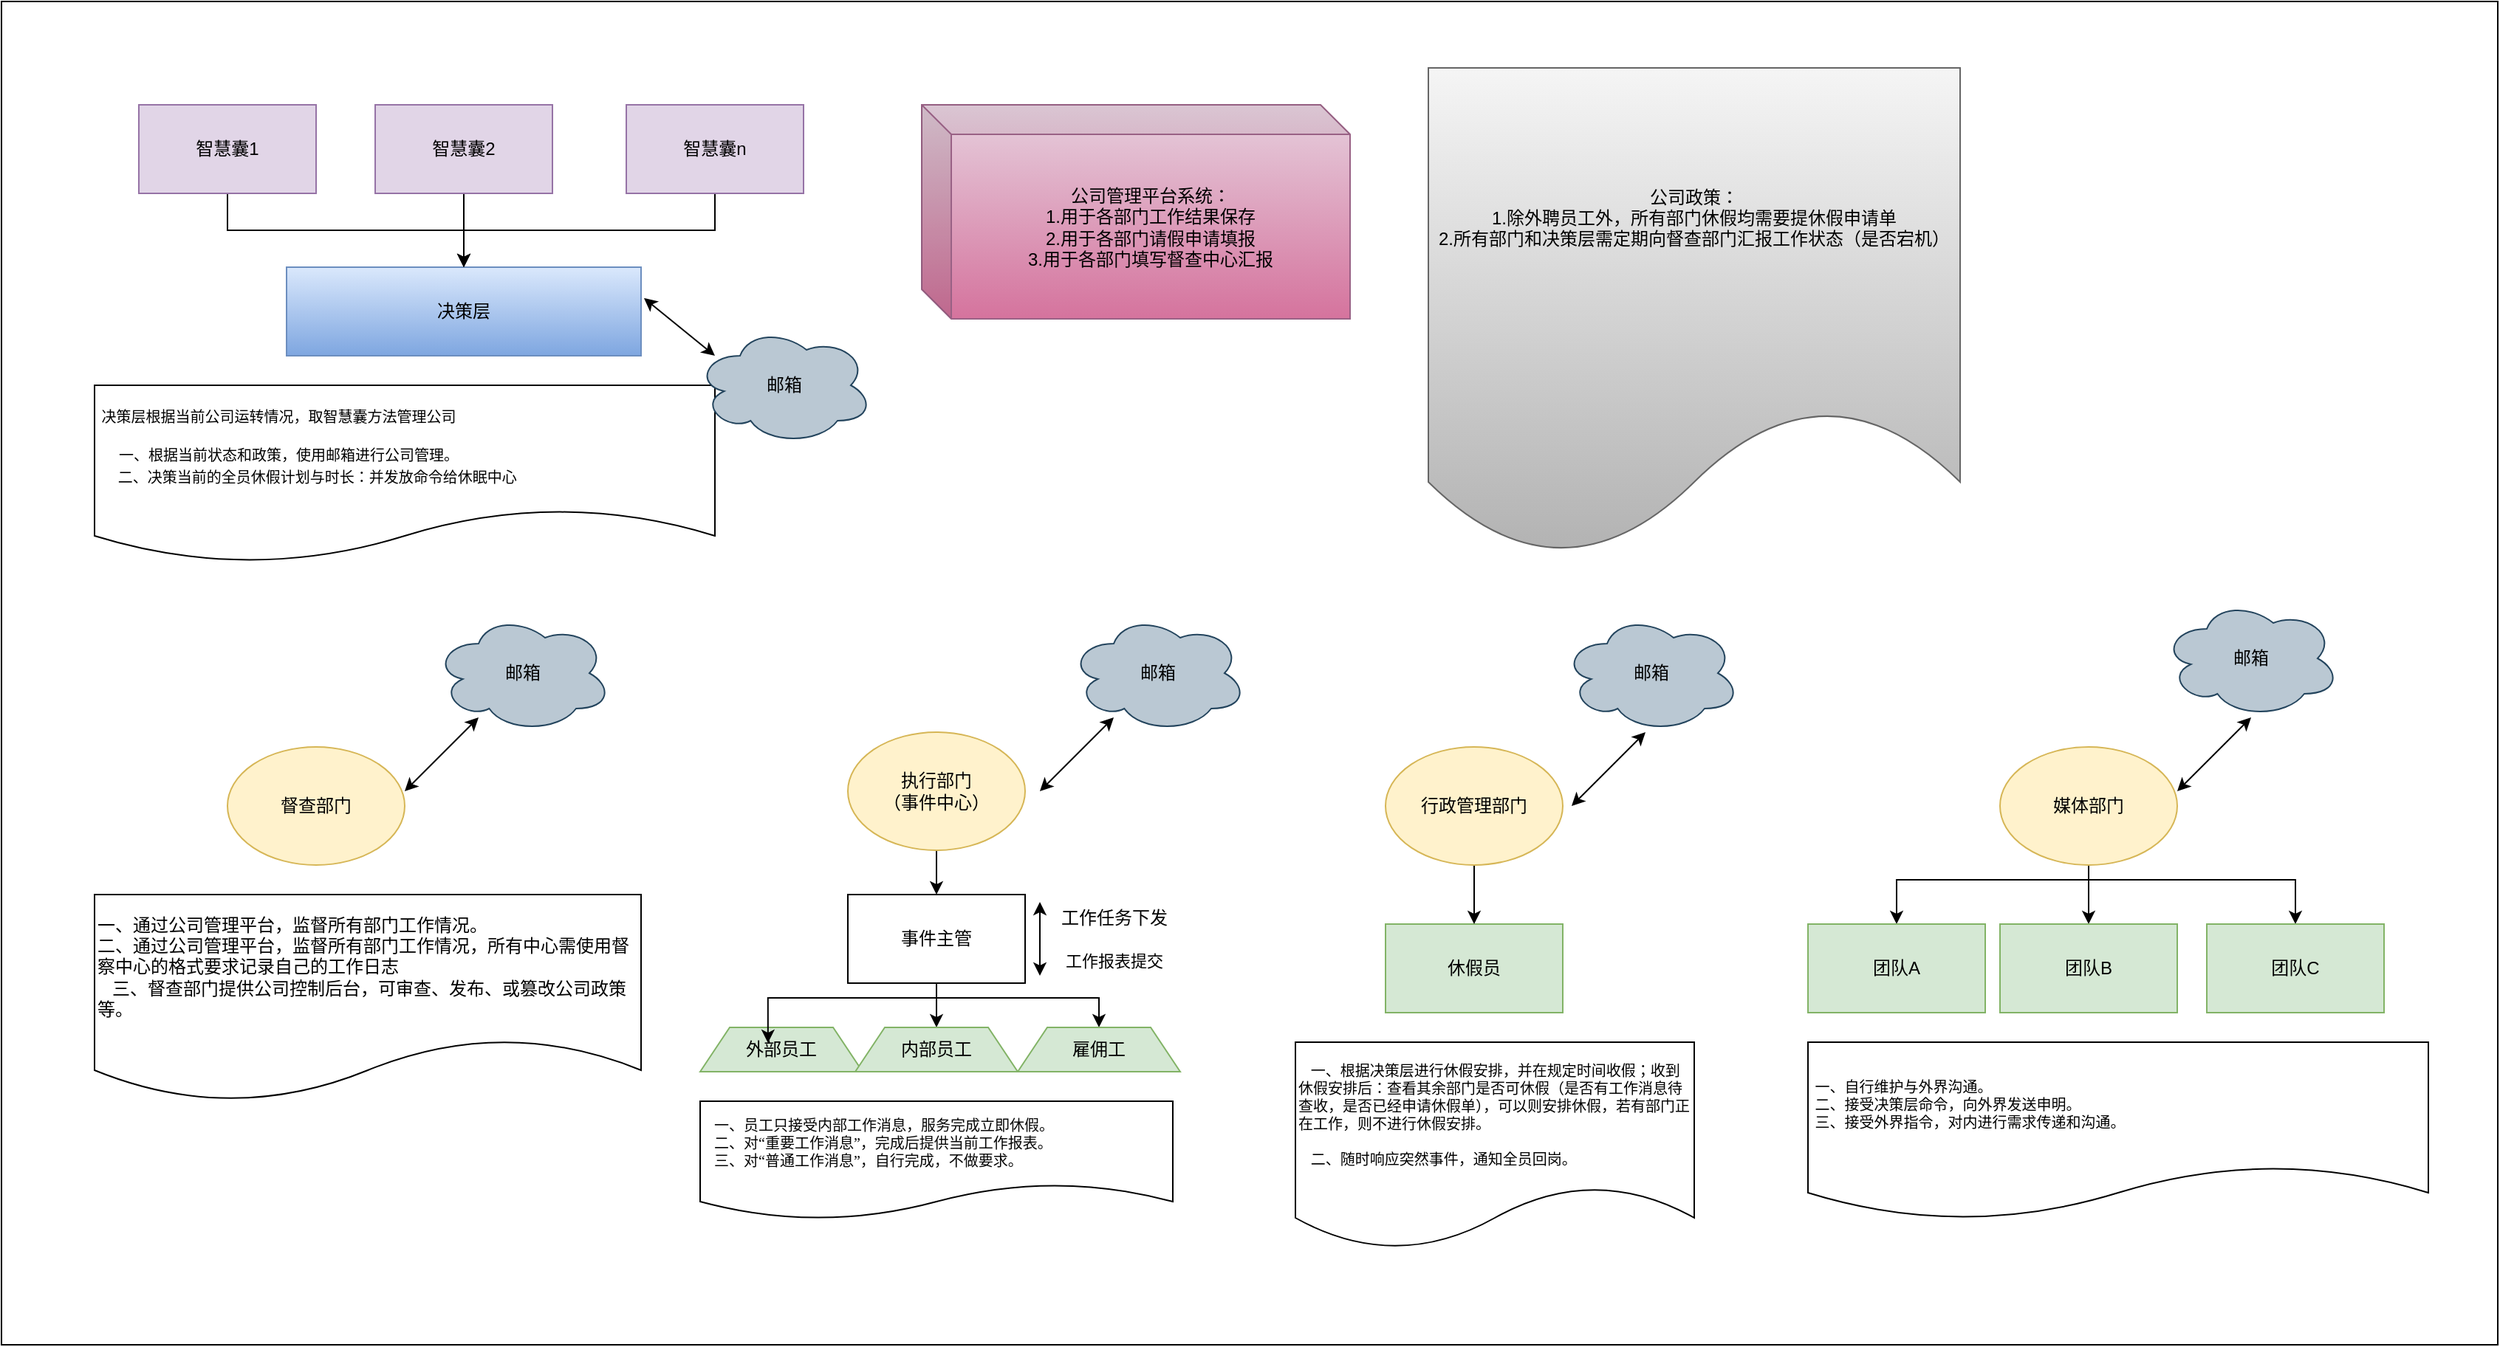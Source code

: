 <mxfile version="22.0.3" type="device">
  <diagram name="第 1 页" id="POoFcn3_rUu5T37X8swt">
    <mxGraphModel dx="5554" dy="3406" grid="1" gridSize="10" guides="1" tooltips="1" connect="1" arrows="1" fold="1" page="1" pageScale="1" pageWidth="827" pageHeight="1169" math="0" shadow="0">
      <root>
        <mxCell id="0" />
        <mxCell id="1" parent="0" />
        <mxCell id="pqNqYuuR6wCKAecuFPu2-1" value="" style="rounded=0;whiteSpace=wrap;html=1;" vertex="1" parent="1">
          <mxGeometry x="-30" y="-15" width="1690" height="910" as="geometry" />
        </mxCell>
        <mxCell id="J_HZbvXvhgAx7XwrL8-C-1" value="决策层" style="rounded=0;whiteSpace=wrap;html=1;fillColor=#dae8fc;strokeColor=#6c8ebf;gradientColor=#7ea6e0;" parent="1" vertex="1">
          <mxGeometry x="163" y="165" width="240" height="60" as="geometry" />
        </mxCell>
        <mxCell id="J_HZbvXvhgAx7XwrL8-C-25" value="" style="edgeStyle=orthogonalEdgeStyle;rounded=0;orthogonalLoop=1;jettySize=auto;html=1;" parent="1" source="J_HZbvXvhgAx7XwrL8-C-5" target="J_HZbvXvhgAx7XwrL8-C-10" edge="1">
          <mxGeometry relative="1" as="geometry" />
        </mxCell>
        <mxCell id="J_HZbvXvhgAx7XwrL8-C-5" value="执行部门&lt;br&gt;（事件中心）" style="ellipse;whiteSpace=wrap;html=1;fillColor=#fff2cc;strokeColor=#d6b656;" parent="1" vertex="1">
          <mxGeometry x="543" y="480" width="120" height="80" as="geometry" />
        </mxCell>
        <mxCell id="J_HZbvXvhgAx7XwrL8-C-31" value="" style="edgeStyle=orthogonalEdgeStyle;rounded=0;orthogonalLoop=1;jettySize=auto;html=1;" parent="1" source="J_HZbvXvhgAx7XwrL8-C-6" target="J_HZbvXvhgAx7XwrL8-C-30" edge="1">
          <mxGeometry relative="1" as="geometry">
            <Array as="points">
              <mxPoint x="1383" y="580" />
              <mxPoint x="1253" y="580" />
            </Array>
          </mxGeometry>
        </mxCell>
        <mxCell id="J_HZbvXvhgAx7XwrL8-C-39" style="edgeStyle=orthogonalEdgeStyle;rounded=0;orthogonalLoop=1;jettySize=auto;html=1;entryX=0.5;entryY=0;entryDx=0;entryDy=0;" parent="1" source="J_HZbvXvhgAx7XwrL8-C-6" target="J_HZbvXvhgAx7XwrL8-C-32" edge="1">
          <mxGeometry relative="1" as="geometry" />
        </mxCell>
        <mxCell id="J_HZbvXvhgAx7XwrL8-C-40" style="edgeStyle=orthogonalEdgeStyle;rounded=0;orthogonalLoop=1;jettySize=auto;html=1;entryX=0.5;entryY=0;entryDx=0;entryDy=0;" parent="1" source="J_HZbvXvhgAx7XwrL8-C-6" target="J_HZbvXvhgAx7XwrL8-C-33" edge="1">
          <mxGeometry relative="1" as="geometry">
            <Array as="points">
              <mxPoint x="1383" y="580" />
              <mxPoint x="1523" y="580" />
            </Array>
          </mxGeometry>
        </mxCell>
        <mxCell id="J_HZbvXvhgAx7XwrL8-C-6" value="媒体部门" style="ellipse;whiteSpace=wrap;html=1;fillColor=#fff2cc;strokeColor=#d6b656;" parent="1" vertex="1">
          <mxGeometry x="1323" y="490" width="120" height="80" as="geometry" />
        </mxCell>
        <mxCell id="J_HZbvXvhgAx7XwrL8-C-16" style="edgeStyle=orthogonalEdgeStyle;rounded=0;orthogonalLoop=1;jettySize=auto;html=1;entryX=0.5;entryY=0;entryDx=0;entryDy=0;" parent="1" source="J_HZbvXvhgAx7XwrL8-C-10" target="J_HZbvXvhgAx7XwrL8-C-14" edge="1">
          <mxGeometry relative="1" as="geometry" />
        </mxCell>
        <mxCell id="J_HZbvXvhgAx7XwrL8-C-17" style="edgeStyle=orthogonalEdgeStyle;rounded=0;orthogonalLoop=1;jettySize=auto;html=1;" parent="1" source="J_HZbvXvhgAx7XwrL8-C-10" target="J_HZbvXvhgAx7XwrL8-C-15" edge="1">
          <mxGeometry relative="1" as="geometry">
            <Array as="points">
              <mxPoint x="603" y="660" />
              <mxPoint x="713" y="660" />
            </Array>
          </mxGeometry>
        </mxCell>
        <mxCell id="J_HZbvXvhgAx7XwrL8-C-10" value="事件主管" style="whiteSpace=wrap;html=1;" parent="1" vertex="1">
          <mxGeometry x="543" y="590" width="120" height="60" as="geometry" />
        </mxCell>
        <mxCell id="J_HZbvXvhgAx7XwrL8-C-12" value="外部员工" style="shape=trapezoid;perimeter=trapezoidPerimeter;whiteSpace=wrap;html=1;fixedSize=1;fillColor=#d5e8d4;strokeColor=#82b366;" parent="1" vertex="1">
          <mxGeometry x="443" y="680" width="110" height="30" as="geometry" />
        </mxCell>
        <mxCell id="J_HZbvXvhgAx7XwrL8-C-14" value="内部员工" style="shape=trapezoid;perimeter=trapezoidPerimeter;whiteSpace=wrap;html=1;fixedSize=1;fillColor=#d5e8d4;strokeColor=#82b366;" parent="1" vertex="1">
          <mxGeometry x="548" y="680" width="110" height="30" as="geometry" />
        </mxCell>
        <mxCell id="J_HZbvXvhgAx7XwrL8-C-15" value="雇佣工" style="shape=trapezoid;perimeter=trapezoidPerimeter;whiteSpace=wrap;html=1;fixedSize=1;fillColor=#d5e8d4;strokeColor=#82b366;" parent="1" vertex="1">
          <mxGeometry x="658" y="680" width="110" height="30" as="geometry" />
        </mxCell>
        <mxCell id="J_HZbvXvhgAx7XwrL8-C-18" style="edgeStyle=orthogonalEdgeStyle;rounded=0;orthogonalLoop=1;jettySize=auto;html=1;entryX=0.463;entryY=0.018;entryDx=0;entryDy=0;entryPerimeter=0;" parent="1" source="J_HZbvXvhgAx7XwrL8-C-10" edge="1">
          <mxGeometry relative="1" as="geometry">
            <Array as="points">
              <mxPoint x="603" y="660" />
              <mxPoint x="489" y="660" />
            </Array>
            <mxPoint x="488.93" y="690.54" as="targetPoint" />
          </mxGeometry>
        </mxCell>
        <mxCell id="J_HZbvXvhgAx7XwrL8-C-19" value="&lt;div style=&quot;font-size: 10px;&quot;&gt;&lt;font style=&quot;font-size: 10px;&quot; face=&quot;Verdana&quot; color=&quot;#050505&quot;&gt;&amp;nbsp; &amp;nbsp;一、员工只接受内部工作消息，服务完成立即休假。&lt;/font&gt;&lt;/div&gt;&lt;div style=&quot;font-size: 10px;&quot;&gt;&lt;font style=&quot;font-size: 10px;&quot; face=&quot;Verdana&quot; color=&quot;#050505&quot;&gt;&amp;nbsp; &amp;nbsp;二、对“重要工作消息”，完成后提供当前工作报表。&lt;/font&gt;&lt;/div&gt;&lt;div style=&quot;font-size: 10px;&quot;&gt;&lt;font style=&quot;font-size: 10px;&quot; face=&quot;Verdana&quot; color=&quot;#050505&quot;&gt;&amp;nbsp; &amp;nbsp;三、对“普通工作消息”，自行完成，不做要求。&lt;/font&gt;&lt;/div&gt;" style="shape=document;whiteSpace=wrap;html=1;boundedLbl=1;align=left;" parent="1" vertex="1">
          <mxGeometry x="443" y="730" width="320" height="80" as="geometry" />
        </mxCell>
        <mxCell id="J_HZbvXvhgAx7XwrL8-C-23" value="&lt;font style=&quot;font-size: 10px;&quot;&gt;&lt;div style=&quot;&quot;&gt;&amp;nbsp; &amp;nbsp;一、根据决策层进行休假安排，并在规定时间收假；收到休假安排后：查看其余部门是否可休假（是否有工作消息待查收，是否已经申请休假单），可以则安排休假，若有部门正在工作，则不进行休假安排。&lt;/div&gt;&lt;div style=&quot;&quot;&gt;&lt;br&gt;&lt;/div&gt;&lt;div style=&quot;&quot;&gt;&amp;nbsp; &amp;nbsp;二、随时响应突然事件，通知全员回岗。&lt;/div&gt;&lt;/font&gt;" style="shape=document;whiteSpace=wrap;html=1;boundedLbl=1;align=left;" parent="1" vertex="1">
          <mxGeometry x="846" y="690" width="270" height="140" as="geometry" />
        </mxCell>
        <mxCell id="J_HZbvXvhgAx7XwrL8-C-26" value="休假员" style="whiteSpace=wrap;html=1;fillColor=#d5e8d4;strokeColor=#82b366;" parent="1" vertex="1">
          <mxGeometry x="907" y="610" width="120" height="60" as="geometry" />
        </mxCell>
        <mxCell id="J_HZbvXvhgAx7XwrL8-C-48" style="edgeStyle=orthogonalEdgeStyle;rounded=0;orthogonalLoop=1;jettySize=auto;html=1;" parent="1" source="J_HZbvXvhgAx7XwrL8-C-29" target="J_HZbvXvhgAx7XwrL8-C-26" edge="1">
          <mxGeometry relative="1" as="geometry" />
        </mxCell>
        <mxCell id="J_HZbvXvhgAx7XwrL8-C-29" value="行政管理部门" style="ellipse;whiteSpace=wrap;html=1;fillColor=#fff2cc;strokeColor=#d6b656;" parent="1" vertex="1">
          <mxGeometry x="907" y="490" width="120" height="80" as="geometry" />
        </mxCell>
        <mxCell id="J_HZbvXvhgAx7XwrL8-C-30" value="团队A" style="whiteSpace=wrap;html=1;fillColor=#d5e8d4;strokeColor=#82b366;" parent="1" vertex="1">
          <mxGeometry x="1193" y="610" width="120" height="60" as="geometry" />
        </mxCell>
        <mxCell id="J_HZbvXvhgAx7XwrL8-C-32" value="团队B" style="whiteSpace=wrap;html=1;fillColor=#d5e8d4;strokeColor=#82b366;" parent="1" vertex="1">
          <mxGeometry x="1323" y="610" width="120" height="60" as="geometry" />
        </mxCell>
        <mxCell id="J_HZbvXvhgAx7XwrL8-C-33" value="团队C" style="whiteSpace=wrap;html=1;fillColor=#d5e8d4;strokeColor=#82b366;" parent="1" vertex="1">
          <mxGeometry x="1463" y="610" width="120" height="60" as="geometry" />
        </mxCell>
        <mxCell id="J_HZbvXvhgAx7XwrL8-C-34" value="&lt;font style=&quot;font-size: 10px;&quot;&gt;&lt;div style=&quot;&quot;&gt;&lt;div&gt;&lt;span style=&quot;background-color: initial;&quot;&gt;&amp;nbsp;一、自行维护与外界沟通。&lt;/span&gt;&lt;br&gt;&lt;/div&gt;&lt;div&gt;&amp;nbsp;二、接受决策层命令，向外界发送申明。&amp;nbsp;&lt;/div&gt;&lt;div&gt;&amp;nbsp;三、接受外界指令，对内进行需求传递和沟通。&lt;/div&gt;&lt;/div&gt;&lt;/font&gt;" style="shape=document;whiteSpace=wrap;html=1;boundedLbl=1;align=left;" parent="1" vertex="1">
          <mxGeometry x="1193" y="690" width="420" height="120" as="geometry" />
        </mxCell>
        <mxCell id="J_HZbvXvhgAx7XwrL8-C-38" value="公司政策：&lt;br&gt;1.除外聘员工外，所有部门休假均需要提休假申请单&lt;br&gt;&lt;div style=&quot;text-align: left;&quot;&gt;&lt;span style=&quot;background-color: initial;&quot;&gt;2.所有部门和决策层需定期向督查部门汇报工作状态（是否宕机）&lt;/span&gt;&lt;/div&gt;&lt;div style=&quot;text-align: left;&quot;&gt;&lt;br&gt;&lt;/div&gt;&lt;div style=&quot;text-align: left;&quot;&gt;&lt;div&gt;&lt;br&gt;&lt;/div&gt;&lt;/div&gt;" style="shape=document;whiteSpace=wrap;html=1;boundedLbl=1;fillColor=#f5f5f5;strokeColor=#666666;gradientColor=#b3b3b3;" parent="1" vertex="1">
          <mxGeometry x="936" y="30" width="360" height="330" as="geometry" />
        </mxCell>
        <mxCell id="J_HZbvXvhgAx7XwrL8-C-55" value="&lt;div style=&quot;&quot;&gt;一、通过公司管理平台，监督所有部门工作情况。&lt;/div&gt;二、通过公司管理平台，&lt;span style=&quot;background-color: initial;&quot;&gt;监督所有部门工作情况，所有中心需使用督察中心的格式要求记录自己的工作日志&lt;/span&gt;&lt;br&gt;&lt;div style=&quot;&quot;&gt;&amp;nbsp; &amp;nbsp;三、督查部门提供公司控制后台，可审查、发布、或篡改公司政策等。&lt;/div&gt;" style="shape=document;whiteSpace=wrap;html=1;boundedLbl=1;align=left;" parent="1" vertex="1">
          <mxGeometry x="33" y="590" width="370" height="140" as="geometry" />
        </mxCell>
        <mxCell id="lsb9O6bjPwuiWgeQbXA2-15" style="edgeStyle=orthogonalEdgeStyle;rounded=0;orthogonalLoop=1;jettySize=auto;html=1;" parent="1" source="J_HZbvXvhgAx7XwrL8-C-56" edge="1">
          <mxGeometry relative="1" as="geometry">
            <mxPoint x="283" y="165" as="targetPoint" />
          </mxGeometry>
        </mxCell>
        <mxCell id="J_HZbvXvhgAx7XwrL8-C-56" value="智慧囊2" style="rounded=0;whiteSpace=wrap;html=1;fillColor=#e1d5e7;strokeColor=#9673a6;" parent="1" vertex="1">
          <mxGeometry x="223" y="55" width="120" height="60" as="geometry" />
        </mxCell>
        <mxCell id="lsb9O6bjPwuiWgeQbXA2-16" style="edgeStyle=orthogonalEdgeStyle;rounded=0;orthogonalLoop=1;jettySize=auto;html=1;" parent="1" source="J_HZbvXvhgAx7XwrL8-C-57" target="J_HZbvXvhgAx7XwrL8-C-1" edge="1">
          <mxGeometry relative="1" as="geometry" />
        </mxCell>
        <mxCell id="J_HZbvXvhgAx7XwrL8-C-57" value="智慧囊n" style="rounded=0;whiteSpace=wrap;html=1;fillColor=#e1d5e7;strokeColor=#9673a6;" parent="1" vertex="1">
          <mxGeometry x="393" y="55" width="120" height="60" as="geometry" />
        </mxCell>
        <mxCell id="lsb9O6bjPwuiWgeQbXA2-14" style="edgeStyle=orthogonalEdgeStyle;rounded=0;orthogonalLoop=1;jettySize=auto;html=1;" parent="1" source="J_HZbvXvhgAx7XwrL8-C-58" target="J_HZbvXvhgAx7XwrL8-C-1" edge="1">
          <mxGeometry relative="1" as="geometry" />
        </mxCell>
        <mxCell id="J_HZbvXvhgAx7XwrL8-C-58" value="智慧囊1" style="rounded=0;whiteSpace=wrap;html=1;fillColor=#e1d5e7;strokeColor=#9673a6;" parent="1" vertex="1">
          <mxGeometry x="63" y="55" width="120" height="60" as="geometry" />
        </mxCell>
        <mxCell id="J_HZbvXvhgAx7XwrL8-C-60" value="&lt;font style=&quot;&quot;&gt;&lt;div style=&quot;&quot;&gt;&lt;div style=&quot;font-size: 10px;&quot;&gt;&amp;nbsp;决策层根据当前公司运转情况，&lt;span style=&quot;background-color: initial;&quot;&gt;取智慧囊方法管理公司&lt;/span&gt;&lt;/div&gt;&lt;div style=&quot;font-size: 10px;&quot;&gt;&lt;br&gt;&lt;/div&gt;&lt;div style=&quot;&quot;&gt;&amp;nbsp;&lt;span style=&quot;font-size: 10px;&quot;&gt;&lt;span style=&quot;background-color: initial;&quot;&gt;&amp;nbsp; &amp;nbsp; 一、根据当前状态和政策，使用邮箱进行公司管理。&lt;/span&gt;&lt;/span&gt;&lt;/div&gt;&lt;div style=&quot;&quot;&gt;&lt;span style=&quot;font-size: 10px;&quot;&gt;&amp;nbsp; &amp;nbsp; &amp;nbsp;二、决策当前的全员休假计划与时长：并发放命令给休眠中心&lt;/span&gt;&lt;/div&gt;&lt;/div&gt;&lt;/font&gt;" style="shape=document;whiteSpace=wrap;html=1;boundedLbl=1;align=left;" parent="1" vertex="1">
          <mxGeometry x="33" y="245" width="420" height="120" as="geometry" />
        </mxCell>
        <mxCell id="J_HZbvXvhgAx7XwrL8-C-71" value="公司管理平台系统：&lt;br style=&quot;border-color: var(--border-color);&quot;&gt;1.用于各部门工作结果保存&lt;br&gt;2.用于各部门请假申请填报&lt;br&gt;3.用于各部门填写督查中心汇报" style="shape=cube;whiteSpace=wrap;html=1;boundedLbl=1;backgroundOutline=1;darkOpacity=0.05;darkOpacity2=0.1;fillColor=#e6d0de;gradientColor=#d5739d;strokeColor=#996185;" parent="1" vertex="1">
          <mxGeometry x="593" y="55" width="290" height="145" as="geometry" />
        </mxCell>
        <mxCell id="J_HZbvXvhgAx7XwrL8-C-72" value="督查部门" style="ellipse;whiteSpace=wrap;html=1;fillColor=#fff2cc;strokeColor=#d6b656;" parent="1" vertex="1">
          <mxGeometry x="123" y="490" width="120" height="80" as="geometry" />
        </mxCell>
        <mxCell id="lsb9O6bjPwuiWgeQbXA2-1" value="" style="endArrow=classic;startArrow=classic;html=1;rounded=0;" parent="1" edge="1">
          <mxGeometry width="50" height="50" relative="1" as="geometry">
            <mxPoint x="673" y="645" as="sourcePoint" />
            <mxPoint x="673" y="595" as="targetPoint" />
          </mxGeometry>
        </mxCell>
        <mxCell id="lsb9O6bjPwuiWgeQbXA2-2" value="工作任务下发&lt;br style=&quot;border-color: var(--border-color); font-size: 11px;&quot;&gt;&lt;br style=&quot;border-color: var(--border-color); font-size: 11px;&quot;&gt;&lt;span style=&quot;font-size: 11px; background-color: rgb(255, 255, 255);&quot;&gt;工作报表提交&lt;/span&gt;" style="text;html=1;align=center;verticalAlign=middle;resizable=0;points=[];autosize=1;strokeColor=none;fillColor=none;" parent="1" vertex="1">
          <mxGeometry x="673" y="590" width="100" height="60" as="geometry" />
        </mxCell>
        <mxCell id="lsb9O6bjPwuiWgeQbXA2-3" value="邮箱" style="ellipse;shape=cloud;whiteSpace=wrap;html=1;fillColor=#bac8d3;strokeColor=#23445d;" parent="1" vertex="1">
          <mxGeometry x="1433" y="390" width="120" height="80" as="geometry" />
        </mxCell>
        <mxCell id="lsb9O6bjPwuiWgeQbXA2-4" value="邮箱" style="ellipse;shape=cloud;whiteSpace=wrap;html=1;fillColor=#bac8d3;strokeColor=#23445d;" parent="1" vertex="1">
          <mxGeometry x="440" y="205" width="120" height="80" as="geometry" />
        </mxCell>
        <mxCell id="lsb9O6bjPwuiWgeQbXA2-6" value="邮箱" style="ellipse;shape=cloud;whiteSpace=wrap;html=1;fillColor=#bac8d3;strokeColor=#23445d;" parent="1" vertex="1">
          <mxGeometry x="1027" y="400" width="120" height="80" as="geometry" />
        </mxCell>
        <mxCell id="lsb9O6bjPwuiWgeQbXA2-7" value="邮箱" style="ellipse;shape=cloud;whiteSpace=wrap;html=1;fillColor=#bac8d3;strokeColor=#23445d;" parent="1" vertex="1">
          <mxGeometry x="693" y="400" width="120" height="80" as="geometry" />
        </mxCell>
        <mxCell id="lsb9O6bjPwuiWgeQbXA2-8" value="邮箱" style="ellipse;shape=cloud;whiteSpace=wrap;html=1;fillColor=#bac8d3;strokeColor=#23445d;" parent="1" vertex="1">
          <mxGeometry x="263" y="400" width="120" height="80" as="geometry" />
        </mxCell>
        <mxCell id="lsb9O6bjPwuiWgeQbXA2-9" value="" style="endArrow=classic;startArrow=classic;html=1;rounded=0;" parent="1" edge="1">
          <mxGeometry width="50" height="50" relative="1" as="geometry">
            <mxPoint x="243" y="520" as="sourcePoint" />
            <mxPoint x="293" y="470" as="targetPoint" />
          </mxGeometry>
        </mxCell>
        <mxCell id="lsb9O6bjPwuiWgeQbXA2-10" value="" style="endArrow=classic;startArrow=classic;html=1;rounded=0;" parent="1" edge="1">
          <mxGeometry width="50" height="50" relative="1" as="geometry">
            <mxPoint x="673" y="520" as="sourcePoint" />
            <mxPoint x="723" y="470" as="targetPoint" />
          </mxGeometry>
        </mxCell>
        <mxCell id="lsb9O6bjPwuiWgeQbXA2-11" value="" style="endArrow=classic;startArrow=classic;html=1;rounded=0;" parent="1" edge="1">
          <mxGeometry width="50" height="50" relative="1" as="geometry">
            <mxPoint x="1033" y="530" as="sourcePoint" />
            <mxPoint x="1083" y="480" as="targetPoint" />
          </mxGeometry>
        </mxCell>
        <mxCell id="lsb9O6bjPwuiWgeQbXA2-12" value="" style="endArrow=classic;startArrow=classic;html=1;rounded=0;" parent="1" edge="1">
          <mxGeometry width="50" height="50" relative="1" as="geometry">
            <mxPoint x="1443" y="520" as="sourcePoint" />
            <mxPoint x="1493" y="470" as="targetPoint" />
          </mxGeometry>
        </mxCell>
        <mxCell id="lsb9O6bjPwuiWgeQbXA2-13" value="" style="endArrow=classic;startArrow=classic;html=1;rounded=0;" parent="1" edge="1">
          <mxGeometry width="50" height="50" relative="1" as="geometry">
            <mxPoint x="404.99" y="185.96" as="sourcePoint" />
            <mxPoint x="452.996" y="225.002" as="targetPoint" />
          </mxGeometry>
        </mxCell>
      </root>
    </mxGraphModel>
  </diagram>
</mxfile>
